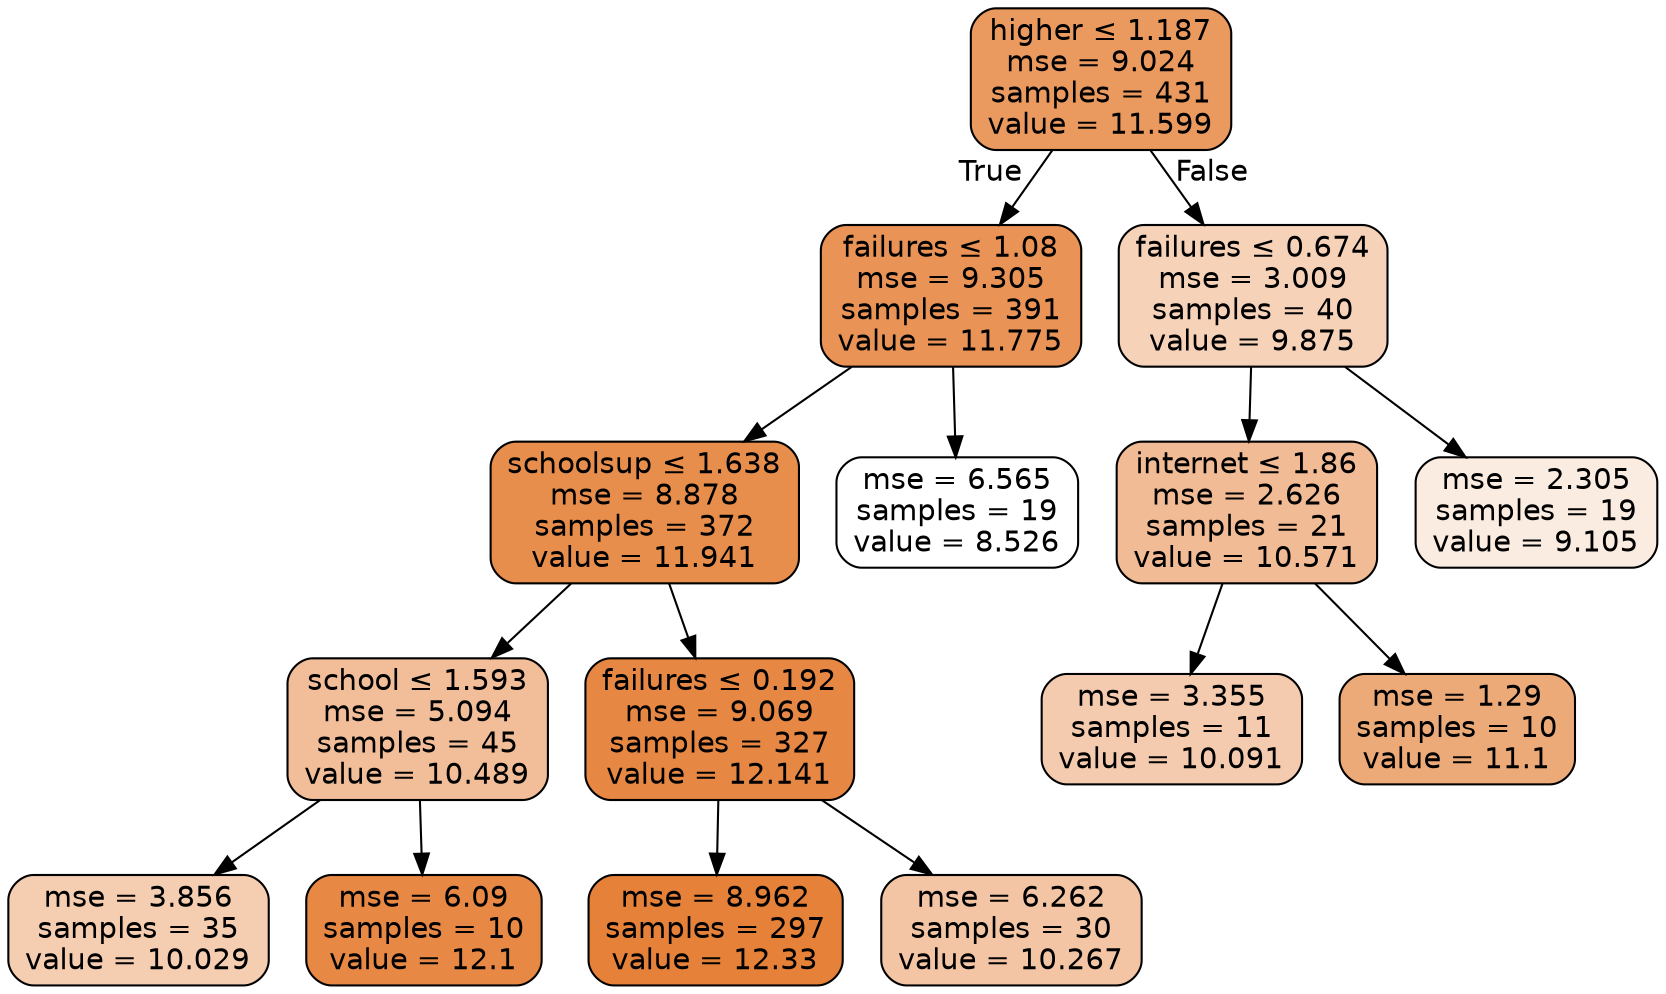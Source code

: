 digraph Tree {
node [shape=box, style="filled, rounded", color="black", fontname=helvetica] ;
edge [fontname=helvetica] ;
0 [label=<higher &le; 1.187<br/>mse = 9.024<br/>samples = 431<br/>value = 11.599>, fillcolor="#ea995f"] ;
1 [label=<failures &le; 1.08<br/>mse = 9.305<br/>samples = 391<br/>value = 11.775>, fillcolor="#e99356"] ;
0 -> 1 [labeldistance=2.5, labelangle=45, headlabel="True"] ;
2 [label=<schoolsup &le; 1.638<br/>mse = 8.878<br/>samples = 372<br/>value = 11.941>, fillcolor="#e88e4d"] ;
1 -> 2 ;
3 [label=<school &le; 1.593<br/>mse = 5.094<br/>samples = 45<br/>value = 10.489>, fillcolor="#f2be99"] ;
2 -> 3 ;
4 [label=<mse = 3.856<br/>samples = 35<br/>value = 10.029>, fillcolor="#f5cdb1"] ;
3 -> 4 ;
5 [label=<mse = 6.09<br/>samples = 10<br/>value = 12.1>, fillcolor="#e78945"] ;
3 -> 5 ;
6 [label=<failures &le; 0.192<br/>mse = 9.069<br/>samples = 327<br/>value = 12.141>, fillcolor="#e68743"] ;
2 -> 6 ;
7 [label=<mse = 8.962<br/>samples = 297<br/>value = 12.33>, fillcolor="#e58139"] ;
6 -> 7 ;
8 [label=<mse = 6.262<br/>samples = 30<br/>value = 10.267>, fillcolor="#f3c5a4"] ;
6 -> 8 ;
9 [label=<mse = 6.565<br/>samples = 19<br/>value = 8.526>, fillcolor="#ffffff"] ;
1 -> 9 ;
10 [label=<failures &le; 0.674<br/>mse = 3.009<br/>samples = 40<br/>value = 9.875>, fillcolor="#f6d2b9"] ;
0 -> 10 [labeldistance=2.5, labelangle=-45, headlabel="False"] ;
11 [label=<internet &le; 1.86<br/>mse = 2.626<br/>samples = 21<br/>value = 10.571>, fillcolor="#f1bb95"] ;
10 -> 11 ;
12 [label=<mse = 3.355<br/>samples = 11<br/>value = 10.091>, fillcolor="#f4cbae"] ;
11 -> 12 ;
13 [label=<mse = 1.29<br/>samples = 10<br/>value = 11.1>, fillcolor="#edaa79"] ;
11 -> 13 ;
14 [label=<mse = 2.305<br/>samples = 19<br/>value = 9.105>, fillcolor="#fbece1"] ;
10 -> 14 ;
}